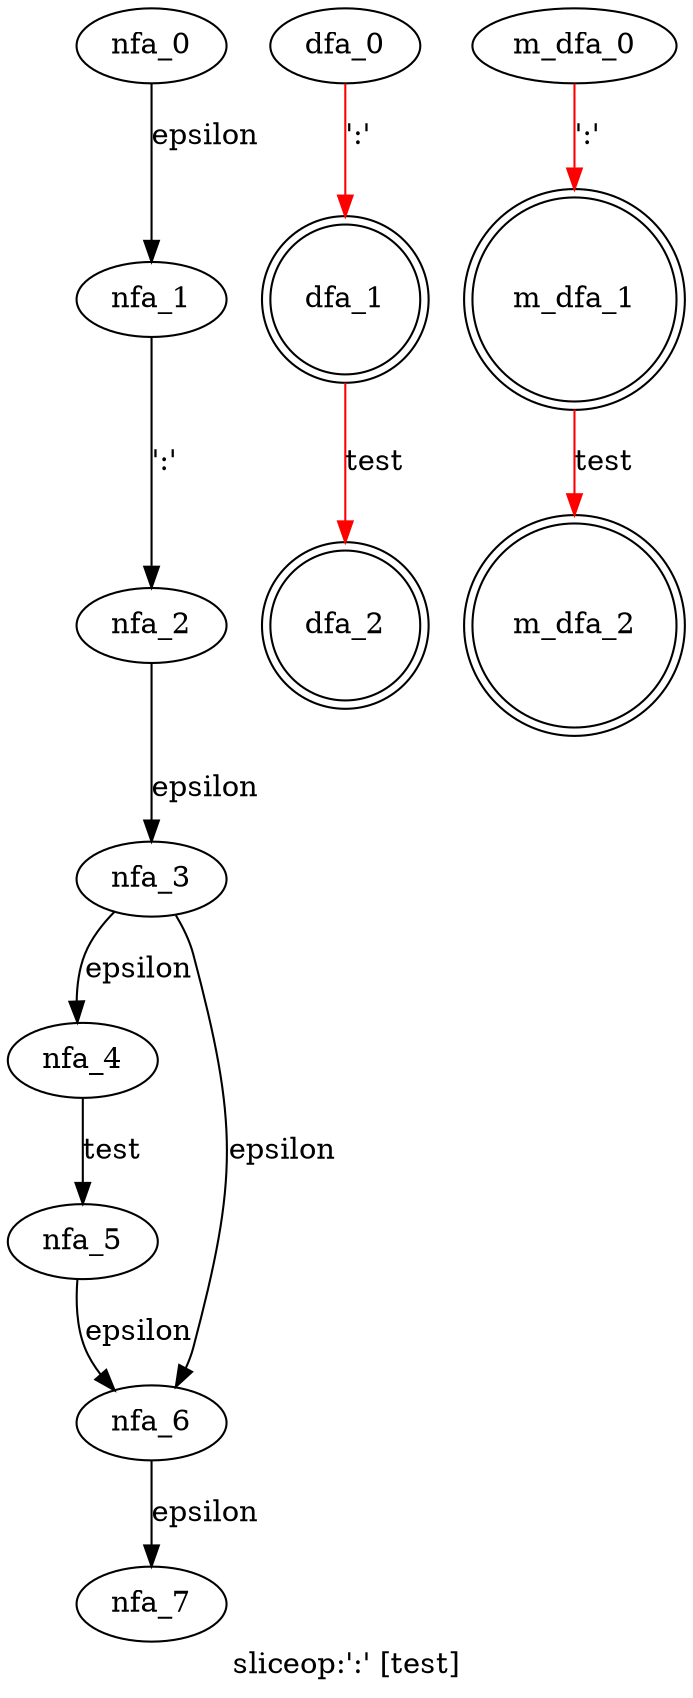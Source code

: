 digraph sliceop {
 graph[label="sliceop:':' [test]"]
 subgraph sliceop_nfa {
  nfa_0->nfa_1[label="epsilon"]
  nfa_1->nfa_2[label="':'"]
  nfa_2->nfa_3[label="epsilon"]
  nfa_3->nfa_4[label="epsilon"]
  nfa_4->nfa_5[label="test"]
  nfa_5->nfa_6[label="epsilon"]
  nfa_6->nfa_7[label="epsilon"]
  nfa_3->nfa_6[label="epsilon"]
  }
 subgraph sliceop_dfa {
  dfa_0->dfa_1[label="':'",color=red]
  dfa_1->dfa_2[label="test",color=red]
  dfa_1[shape=doublecircle]
  dfa_2[shape=doublecircle]
  }
 subgraph sliceop_m_dfa {
  m_dfa_0->m_dfa_1[label="':'",color=red]
  m_dfa_1->m_dfa_2[label="test",color=red]
  m_dfa_1[shape=doublecircle]
  m_dfa_2[shape=doublecircle]
  }
}
